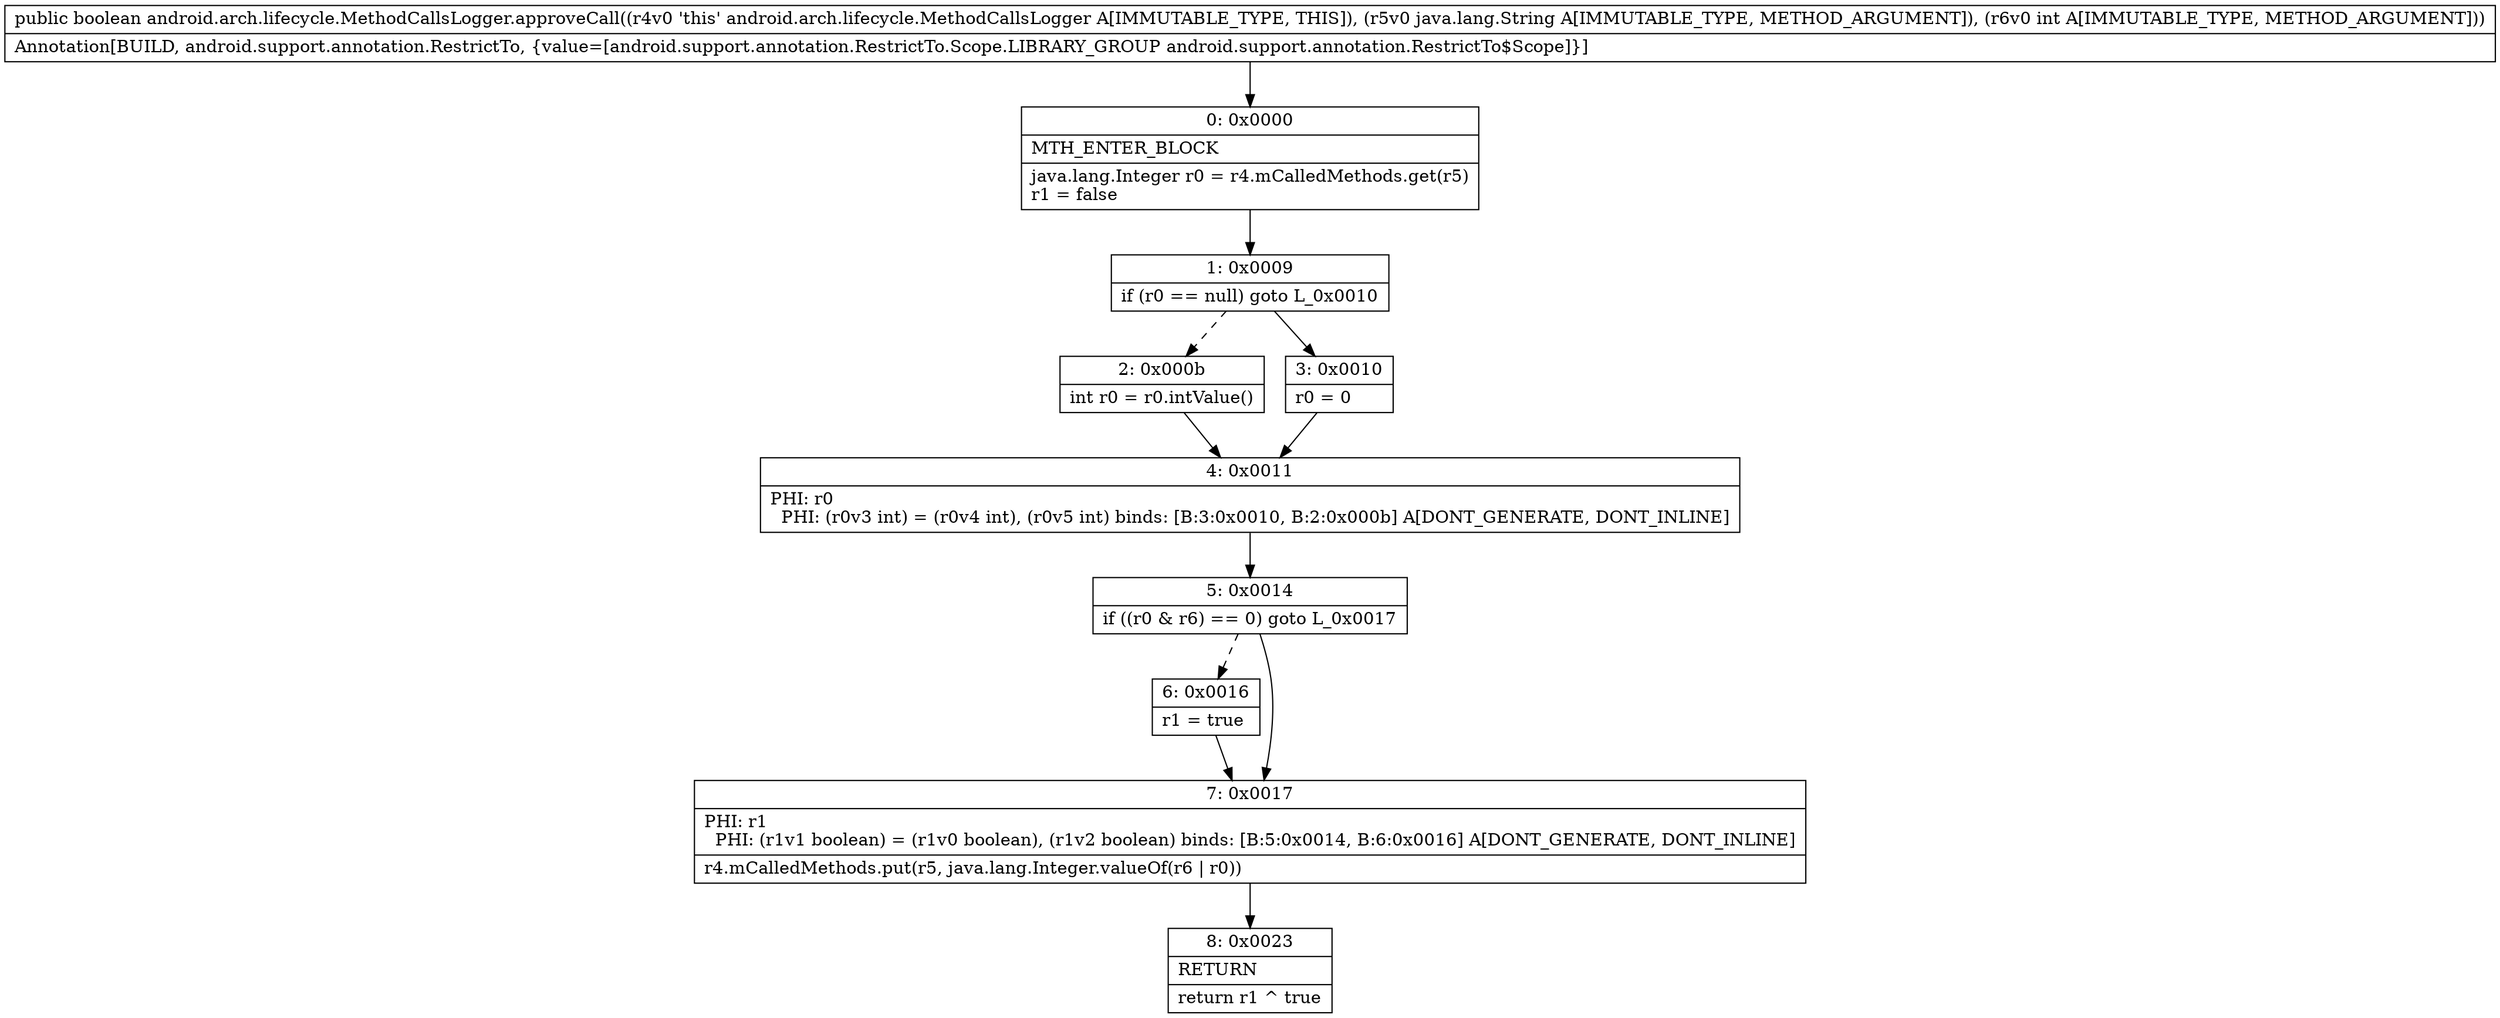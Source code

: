 digraph "CFG forandroid.arch.lifecycle.MethodCallsLogger.approveCall(Ljava\/lang\/String;I)Z" {
Node_0 [shape=record,label="{0\:\ 0x0000|MTH_ENTER_BLOCK\l|java.lang.Integer r0 = r4.mCalledMethods.get(r5)\lr1 = false\l}"];
Node_1 [shape=record,label="{1\:\ 0x0009|if (r0 == null) goto L_0x0010\l}"];
Node_2 [shape=record,label="{2\:\ 0x000b|int r0 = r0.intValue()\l}"];
Node_3 [shape=record,label="{3\:\ 0x0010|r0 = 0\l}"];
Node_4 [shape=record,label="{4\:\ 0x0011|PHI: r0 \l  PHI: (r0v3 int) = (r0v4 int), (r0v5 int) binds: [B:3:0x0010, B:2:0x000b] A[DONT_GENERATE, DONT_INLINE]\l}"];
Node_5 [shape=record,label="{5\:\ 0x0014|if ((r0 & r6) == 0) goto L_0x0017\l}"];
Node_6 [shape=record,label="{6\:\ 0x0016|r1 = true\l}"];
Node_7 [shape=record,label="{7\:\ 0x0017|PHI: r1 \l  PHI: (r1v1 boolean) = (r1v0 boolean), (r1v2 boolean) binds: [B:5:0x0014, B:6:0x0016] A[DONT_GENERATE, DONT_INLINE]\l|r4.mCalledMethods.put(r5, java.lang.Integer.valueOf(r6 \| r0))\l}"];
Node_8 [shape=record,label="{8\:\ 0x0023|RETURN\l|return r1 ^ true\l}"];
MethodNode[shape=record,label="{public boolean android.arch.lifecycle.MethodCallsLogger.approveCall((r4v0 'this' android.arch.lifecycle.MethodCallsLogger A[IMMUTABLE_TYPE, THIS]), (r5v0 java.lang.String A[IMMUTABLE_TYPE, METHOD_ARGUMENT]), (r6v0 int A[IMMUTABLE_TYPE, METHOD_ARGUMENT]))  | Annotation[BUILD, android.support.annotation.RestrictTo, \{value=[android.support.annotation.RestrictTo.Scope.LIBRARY_GROUP android.support.annotation.RestrictTo$Scope]\}]\l}"];
MethodNode -> Node_0;
Node_0 -> Node_1;
Node_1 -> Node_2[style=dashed];
Node_1 -> Node_3;
Node_2 -> Node_4;
Node_3 -> Node_4;
Node_4 -> Node_5;
Node_5 -> Node_6[style=dashed];
Node_5 -> Node_7;
Node_6 -> Node_7;
Node_7 -> Node_8;
}

